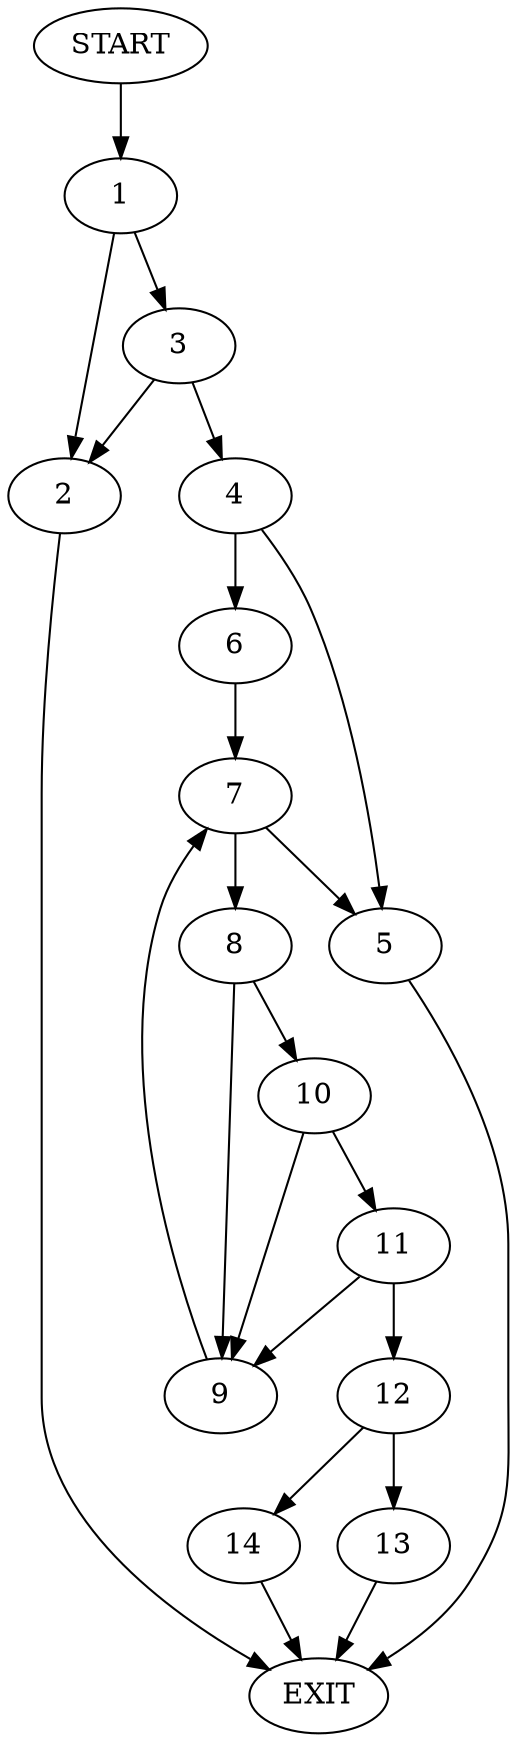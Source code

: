 digraph {
0 [label="START"]
15 [label="EXIT"]
0 -> 1
1 -> 2
1 -> 3
3 -> 2
3 -> 4
2 -> 15
4 -> 5
4 -> 6
5 -> 15
6 -> 7
7 -> 8
7 -> 5
8 -> 9
8 -> 10
10 -> 11
10 -> 9
9 -> 7
11 -> 12
11 -> 9
12 -> 13
12 -> 14
14 -> 15
13 -> 15
}
